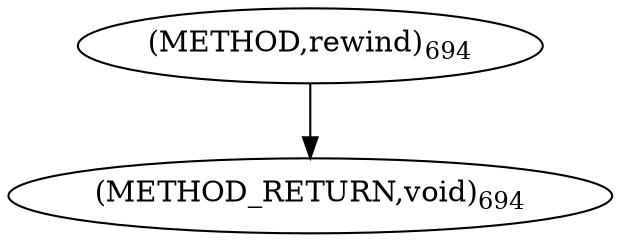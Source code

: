 digraph "rewind" {  
"2646" [label = <(METHOD,rewind)<SUB>694</SUB>> ]
"2648" [label = <(METHOD_RETURN,void)<SUB>694</SUB>> ]
  "2646" -> "2648" 
}
